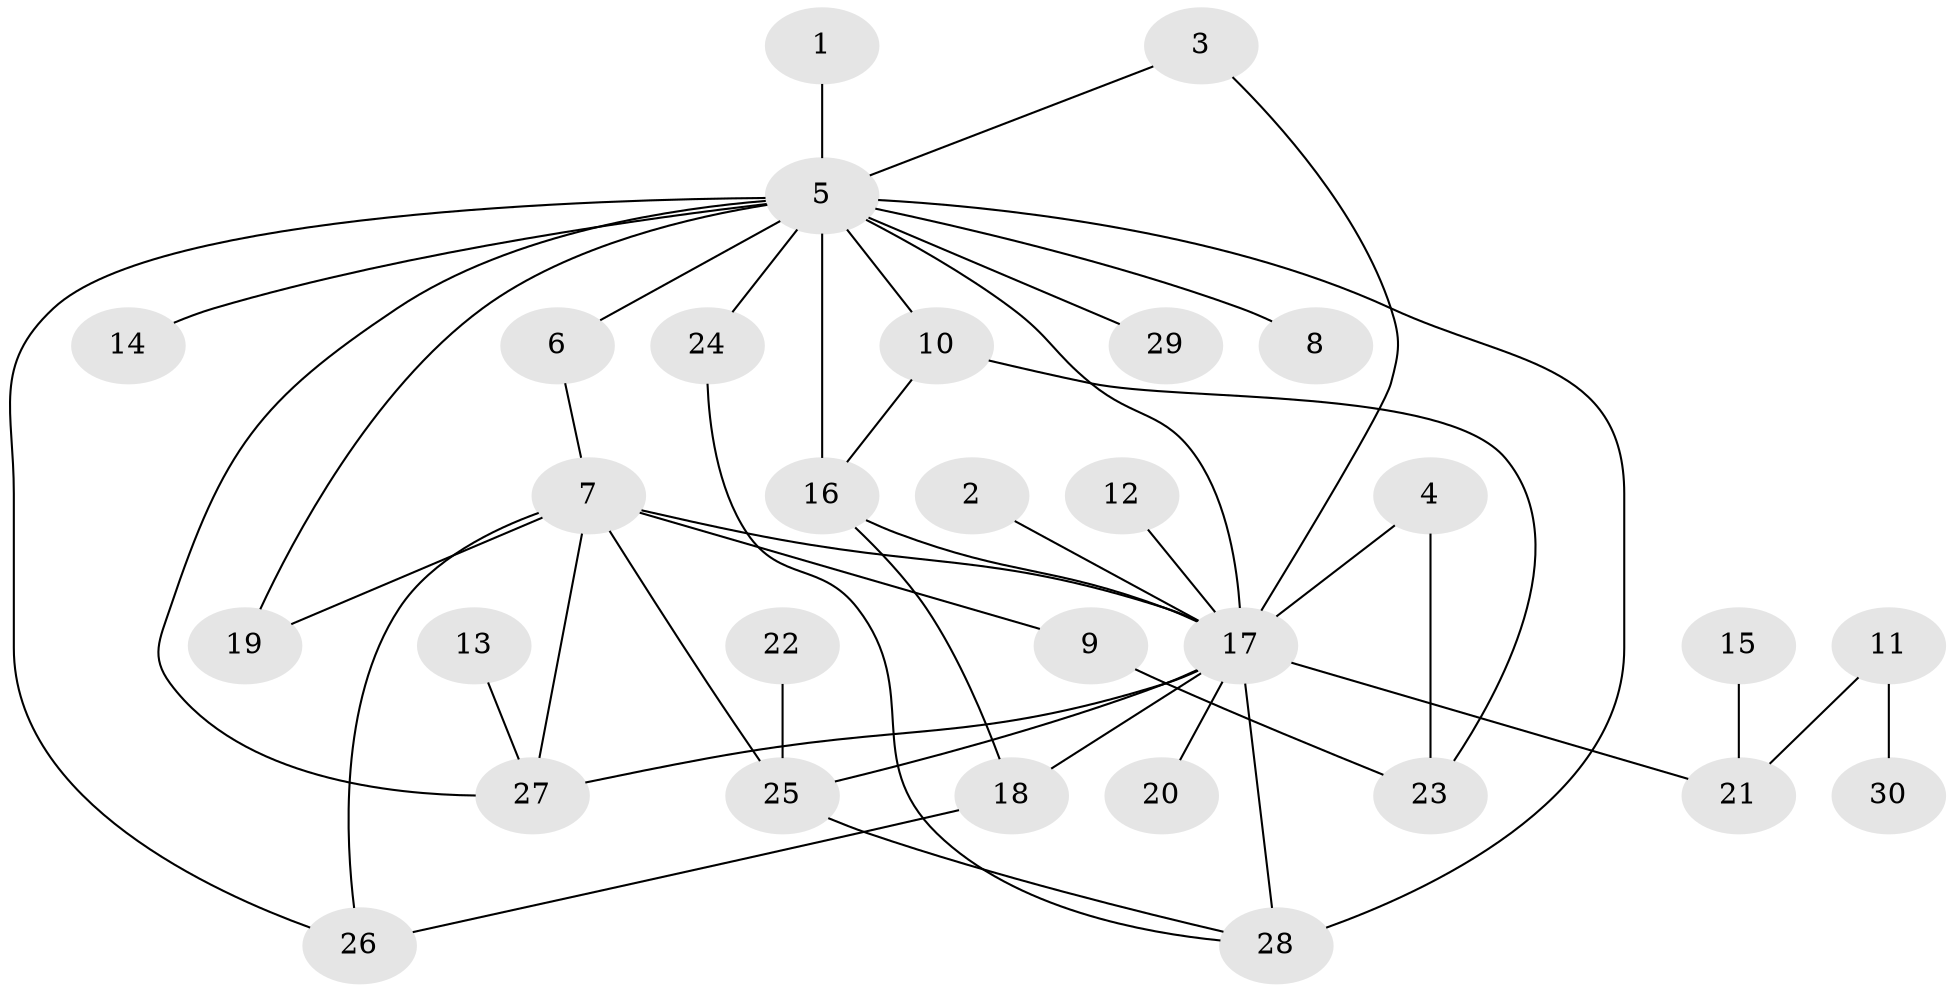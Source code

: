 // original degree distribution, {18: 0.016129032258064516, 20: 0.016129032258064516, 2: 0.2903225806451613, 1: 0.4032258064516129, 6: 0.03225806451612903, 3: 0.0967741935483871, 5: 0.04838709677419355, 4: 0.0967741935483871}
// Generated by graph-tools (version 1.1) at 2025/01/03/09/25 03:01:37]
// undirected, 30 vertices, 45 edges
graph export_dot {
graph [start="1"]
  node [color=gray90,style=filled];
  1;
  2;
  3;
  4;
  5;
  6;
  7;
  8;
  9;
  10;
  11;
  12;
  13;
  14;
  15;
  16;
  17;
  18;
  19;
  20;
  21;
  22;
  23;
  24;
  25;
  26;
  27;
  28;
  29;
  30;
  1 -- 5 [weight=1.0];
  2 -- 17 [weight=1.0];
  3 -- 5 [weight=1.0];
  3 -- 17 [weight=1.0];
  4 -- 17 [weight=1.0];
  4 -- 23 [weight=1.0];
  5 -- 6 [weight=1.0];
  5 -- 8 [weight=1.0];
  5 -- 10 [weight=2.0];
  5 -- 14 [weight=1.0];
  5 -- 16 [weight=2.0];
  5 -- 17 [weight=1.0];
  5 -- 19 [weight=1.0];
  5 -- 24 [weight=2.0];
  5 -- 26 [weight=1.0];
  5 -- 27 [weight=1.0];
  5 -- 28 [weight=1.0];
  5 -- 29 [weight=1.0];
  6 -- 7 [weight=1.0];
  7 -- 9 [weight=1.0];
  7 -- 17 [weight=1.0];
  7 -- 19 [weight=1.0];
  7 -- 25 [weight=1.0];
  7 -- 26 [weight=1.0];
  7 -- 27 [weight=1.0];
  9 -- 23 [weight=1.0];
  10 -- 16 [weight=1.0];
  10 -- 23 [weight=1.0];
  11 -- 21 [weight=1.0];
  11 -- 30 [weight=1.0];
  12 -- 17 [weight=1.0];
  13 -- 27 [weight=1.0];
  15 -- 21 [weight=1.0];
  16 -- 17 [weight=1.0];
  16 -- 18 [weight=1.0];
  17 -- 18 [weight=1.0];
  17 -- 20 [weight=1.0];
  17 -- 21 [weight=2.0];
  17 -- 25 [weight=2.0];
  17 -- 27 [weight=1.0];
  17 -- 28 [weight=2.0];
  18 -- 26 [weight=1.0];
  22 -- 25 [weight=1.0];
  24 -- 28 [weight=1.0];
  25 -- 28 [weight=1.0];
}

